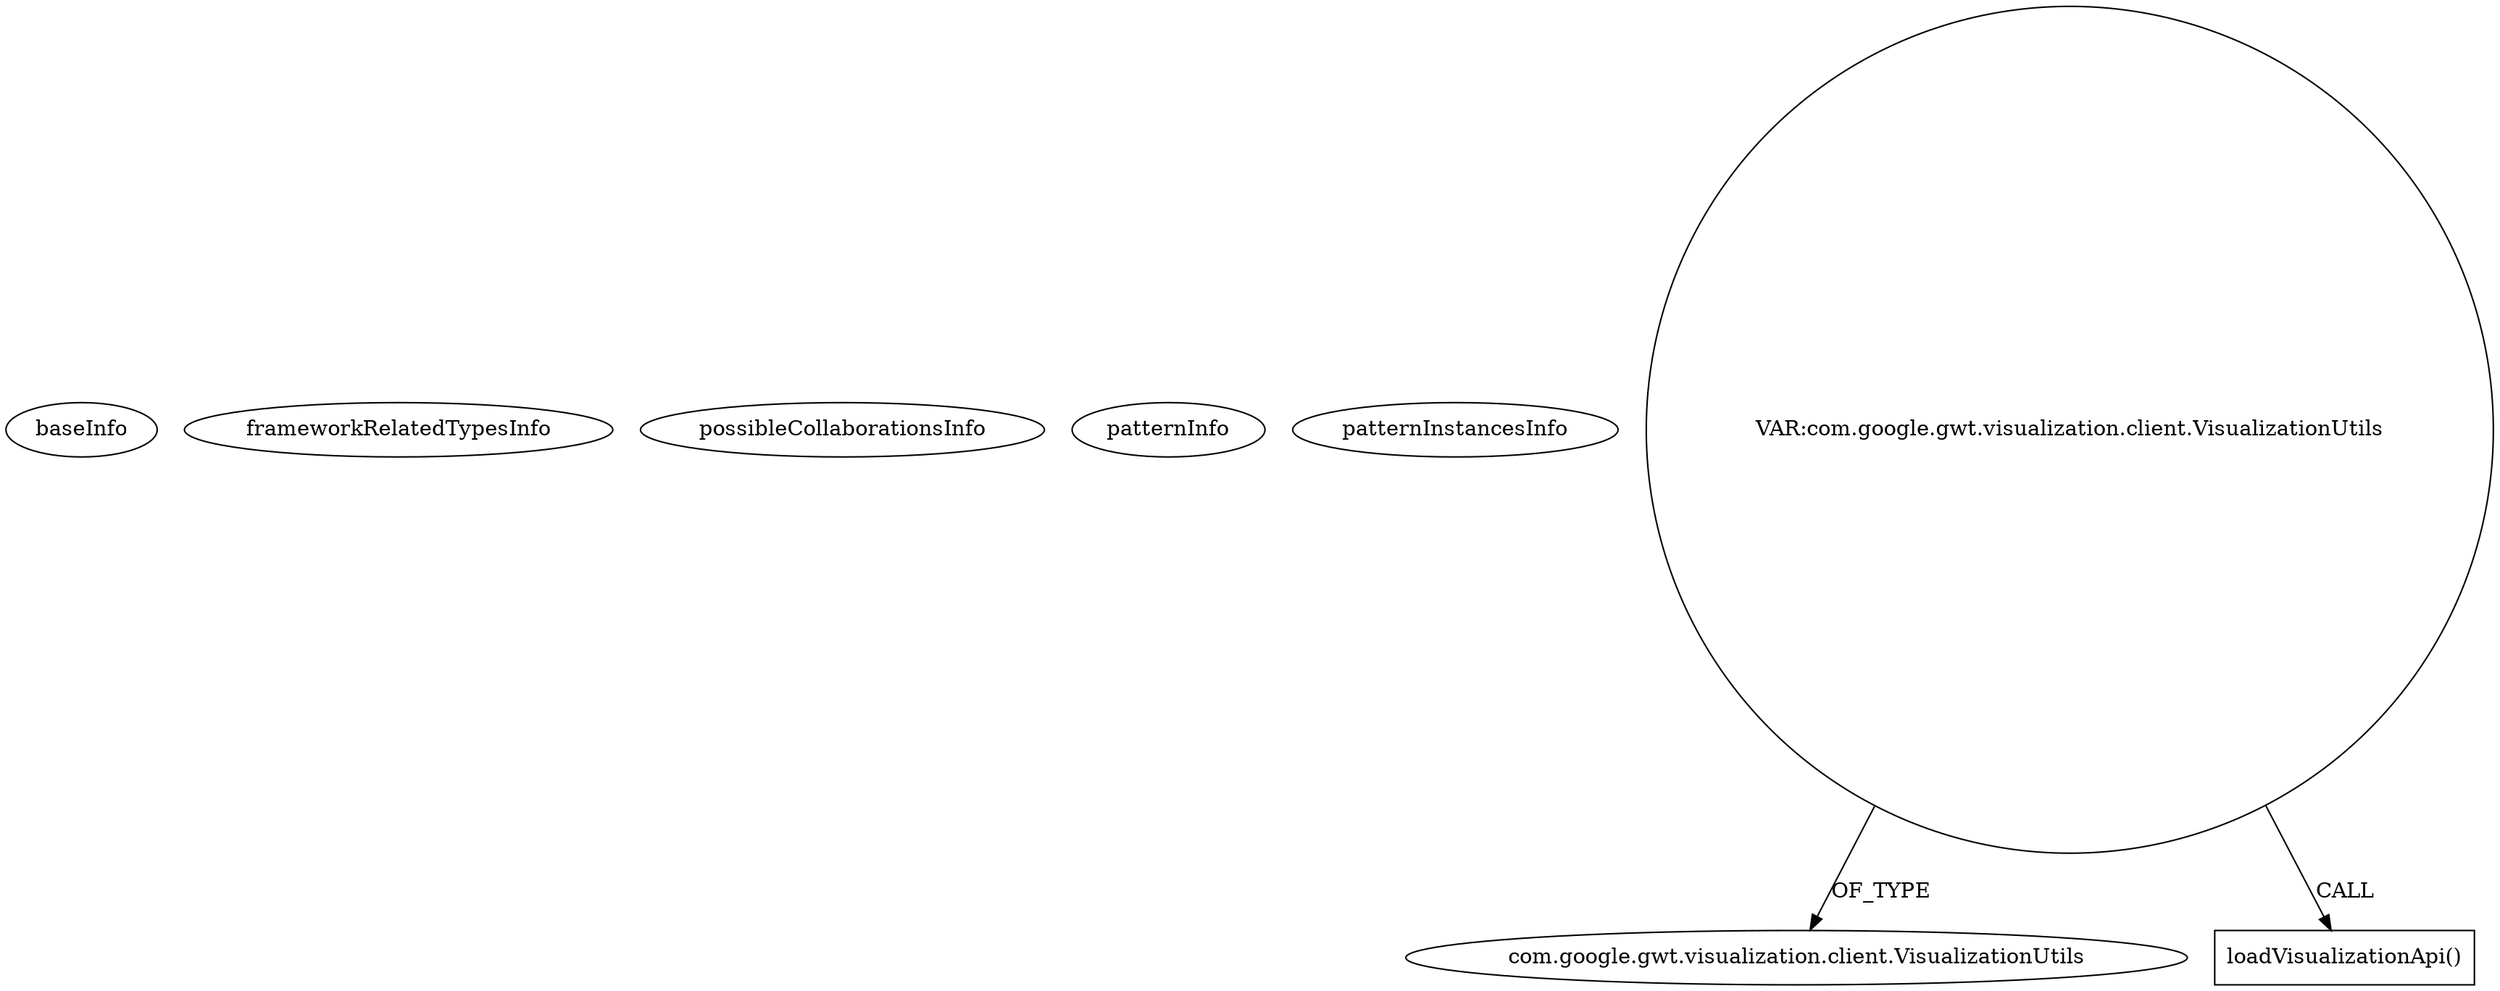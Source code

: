 digraph {
baseInfo[graphId=2036,category="pattern",isAnonymous=false,possibleRelation=false]
frameworkRelatedTypesInfo[]
possibleCollaborationsInfo[]
patternInfo[frequency=2.0,patternRootClient=null]
patternInstancesInfo[0="DeannaSurma-Census~/DeannaSurma-Census/Census-master/src/com/cs4302/census/client/Census.java~Census~109",1="daonb-obudget~/daonb-obudget/obudget-master/src/client/src/org/obudget/client/OBudgetMain.java~OBudgetMain~1171"]
8[label="com.google.gwt.visualization.client.VisualizationUtils",vertexType="FRAMEWORK_CLASS_TYPE",isFrameworkType=false]
6[label="VAR:com.google.gwt.visualization.client.VisualizationUtils",vertexType="VARIABLE_EXPRESION",isFrameworkType=false,shape=circle]
7[label="loadVisualizationApi()",vertexType="INSIDE_CALL",isFrameworkType=false,shape=box]
6->8[label="OF_TYPE"]
6->7[label="CALL"]
}
